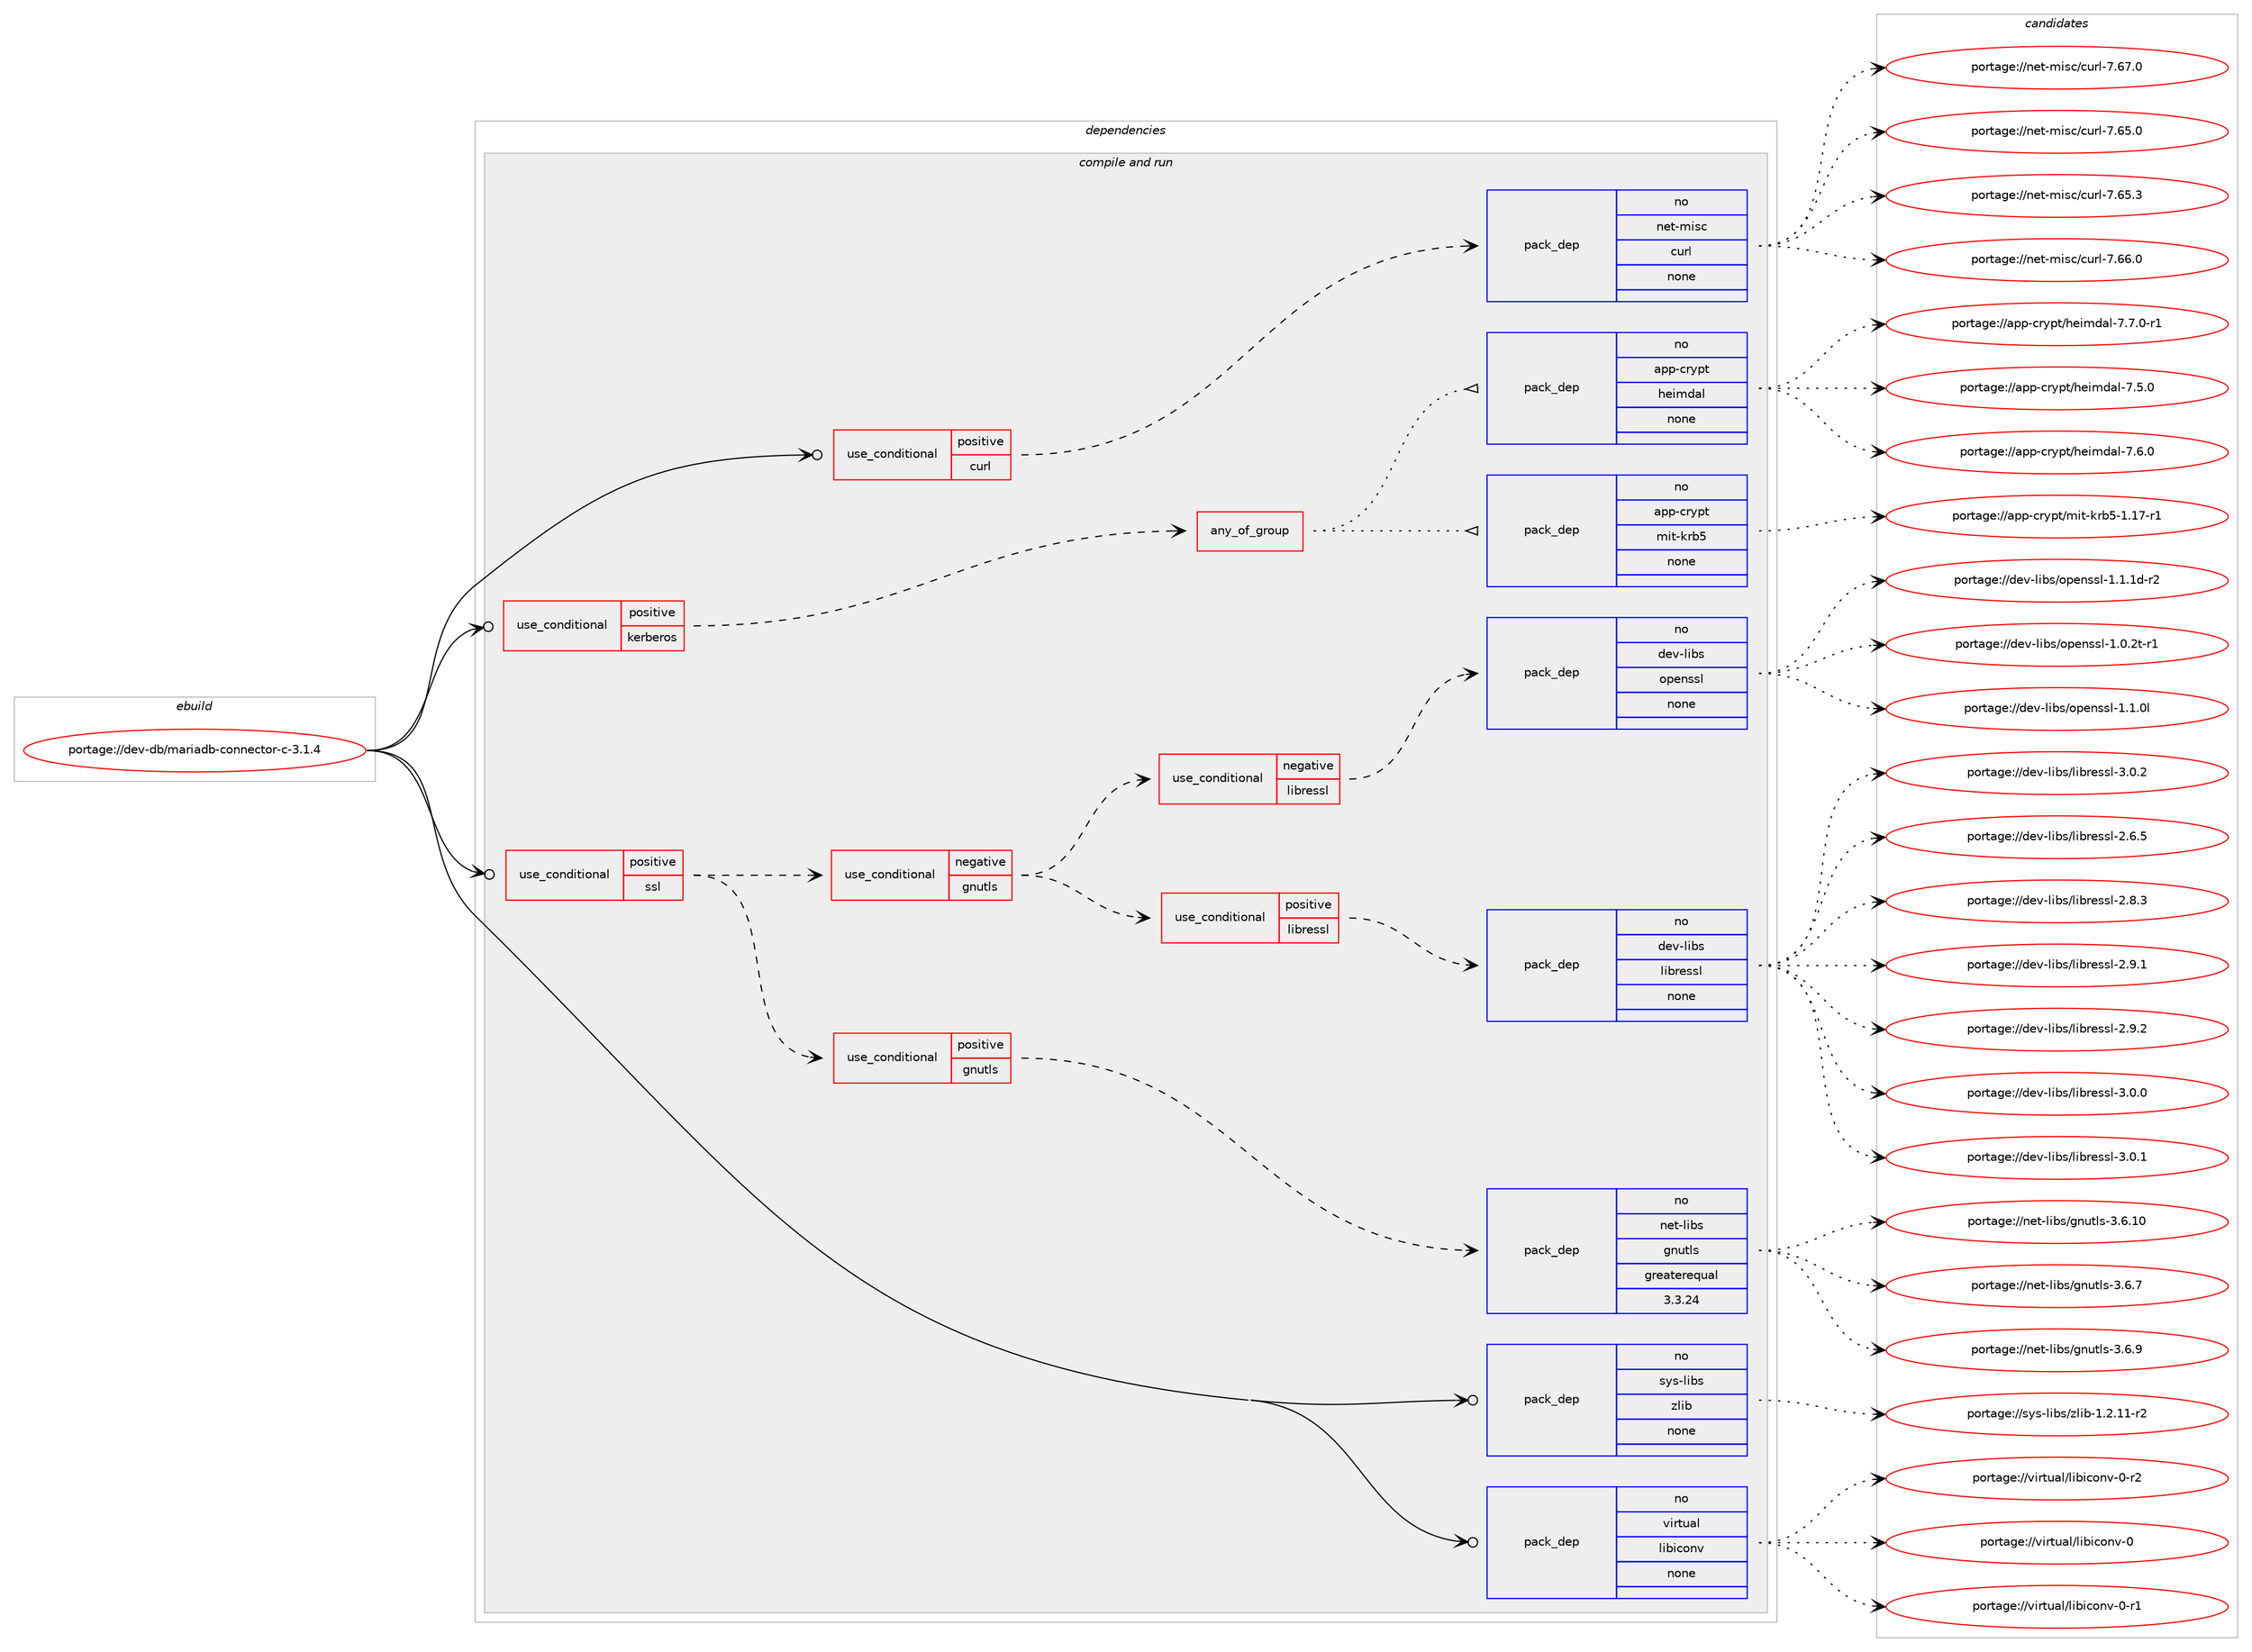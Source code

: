 digraph prolog {

# *************
# Graph options
# *************

newrank=true;
concentrate=true;
compound=true;
graph [rankdir=LR,fontname=Helvetica,fontsize=10,ranksep=1.5];#, ranksep=2.5, nodesep=0.2];
edge  [arrowhead=vee];
node  [fontname=Helvetica,fontsize=10];

# **********
# The ebuild
# **********

subgraph cluster_leftcol {
color=gray;
rank=same;
label=<<i>ebuild</i>>;
id [label="portage://dev-db/mariadb-connector-c-3.1.4", color=red, width=4, href="../dev-db/mariadb-connector-c-3.1.4.svg"];
}

# ****************
# The dependencies
# ****************

subgraph cluster_midcol {
color=gray;
label=<<i>dependencies</i>>;
subgraph cluster_compile {
fillcolor="#eeeeee";
style=filled;
label=<<i>compile</i>>;
}
subgraph cluster_compileandrun {
fillcolor="#eeeeee";
style=filled;
label=<<i>compile and run</i>>;
subgraph cond12381 {
dependency54602 [label=<<TABLE BORDER="0" CELLBORDER="1" CELLSPACING="0" CELLPADDING="4"><TR><TD ROWSPAN="3" CELLPADDING="10">use_conditional</TD></TR><TR><TD>positive</TD></TR><TR><TD>curl</TD></TR></TABLE>>, shape=none, color=red];
subgraph pack41045 {
dependency54603 [label=<<TABLE BORDER="0" CELLBORDER="1" CELLSPACING="0" CELLPADDING="4" WIDTH="220"><TR><TD ROWSPAN="6" CELLPADDING="30">pack_dep</TD></TR><TR><TD WIDTH="110">no</TD></TR><TR><TD>net-misc</TD></TR><TR><TD>curl</TD></TR><TR><TD>none</TD></TR><TR><TD></TD></TR></TABLE>>, shape=none, color=blue];
}
dependency54602:e -> dependency54603:w [weight=20,style="dashed",arrowhead="vee"];
}
id:e -> dependency54602:w [weight=20,style="solid",arrowhead="odotvee"];
subgraph cond12382 {
dependency54604 [label=<<TABLE BORDER="0" CELLBORDER="1" CELLSPACING="0" CELLPADDING="4"><TR><TD ROWSPAN="3" CELLPADDING="10">use_conditional</TD></TR><TR><TD>positive</TD></TR><TR><TD>kerberos</TD></TR></TABLE>>, shape=none, color=red];
subgraph any1146 {
dependency54605 [label=<<TABLE BORDER="0" CELLBORDER="1" CELLSPACING="0" CELLPADDING="4"><TR><TD CELLPADDING="10">any_of_group</TD></TR></TABLE>>, shape=none, color=red];subgraph pack41046 {
dependency54606 [label=<<TABLE BORDER="0" CELLBORDER="1" CELLSPACING="0" CELLPADDING="4" WIDTH="220"><TR><TD ROWSPAN="6" CELLPADDING="30">pack_dep</TD></TR><TR><TD WIDTH="110">no</TD></TR><TR><TD>app-crypt</TD></TR><TR><TD>mit-krb5</TD></TR><TR><TD>none</TD></TR><TR><TD></TD></TR></TABLE>>, shape=none, color=blue];
}
dependency54605:e -> dependency54606:w [weight=20,style="dotted",arrowhead="oinv"];
subgraph pack41047 {
dependency54607 [label=<<TABLE BORDER="0" CELLBORDER="1" CELLSPACING="0" CELLPADDING="4" WIDTH="220"><TR><TD ROWSPAN="6" CELLPADDING="30">pack_dep</TD></TR><TR><TD WIDTH="110">no</TD></TR><TR><TD>app-crypt</TD></TR><TR><TD>heimdal</TD></TR><TR><TD>none</TD></TR><TR><TD></TD></TR></TABLE>>, shape=none, color=blue];
}
dependency54605:e -> dependency54607:w [weight=20,style="dotted",arrowhead="oinv"];
}
dependency54604:e -> dependency54605:w [weight=20,style="dashed",arrowhead="vee"];
}
id:e -> dependency54604:w [weight=20,style="solid",arrowhead="odotvee"];
subgraph cond12383 {
dependency54608 [label=<<TABLE BORDER="0" CELLBORDER="1" CELLSPACING="0" CELLPADDING="4"><TR><TD ROWSPAN="3" CELLPADDING="10">use_conditional</TD></TR><TR><TD>positive</TD></TR><TR><TD>ssl</TD></TR></TABLE>>, shape=none, color=red];
subgraph cond12384 {
dependency54609 [label=<<TABLE BORDER="0" CELLBORDER="1" CELLSPACING="0" CELLPADDING="4"><TR><TD ROWSPAN="3" CELLPADDING="10">use_conditional</TD></TR><TR><TD>positive</TD></TR><TR><TD>gnutls</TD></TR></TABLE>>, shape=none, color=red];
subgraph pack41048 {
dependency54610 [label=<<TABLE BORDER="0" CELLBORDER="1" CELLSPACING="0" CELLPADDING="4" WIDTH="220"><TR><TD ROWSPAN="6" CELLPADDING="30">pack_dep</TD></TR><TR><TD WIDTH="110">no</TD></TR><TR><TD>net-libs</TD></TR><TR><TD>gnutls</TD></TR><TR><TD>greaterequal</TD></TR><TR><TD>3.3.24</TD></TR></TABLE>>, shape=none, color=blue];
}
dependency54609:e -> dependency54610:w [weight=20,style="dashed",arrowhead="vee"];
}
dependency54608:e -> dependency54609:w [weight=20,style="dashed",arrowhead="vee"];
subgraph cond12385 {
dependency54611 [label=<<TABLE BORDER="0" CELLBORDER="1" CELLSPACING="0" CELLPADDING="4"><TR><TD ROWSPAN="3" CELLPADDING="10">use_conditional</TD></TR><TR><TD>negative</TD></TR><TR><TD>gnutls</TD></TR></TABLE>>, shape=none, color=red];
subgraph cond12386 {
dependency54612 [label=<<TABLE BORDER="0" CELLBORDER="1" CELLSPACING="0" CELLPADDING="4"><TR><TD ROWSPAN="3" CELLPADDING="10">use_conditional</TD></TR><TR><TD>positive</TD></TR><TR><TD>libressl</TD></TR></TABLE>>, shape=none, color=red];
subgraph pack41049 {
dependency54613 [label=<<TABLE BORDER="0" CELLBORDER="1" CELLSPACING="0" CELLPADDING="4" WIDTH="220"><TR><TD ROWSPAN="6" CELLPADDING="30">pack_dep</TD></TR><TR><TD WIDTH="110">no</TD></TR><TR><TD>dev-libs</TD></TR><TR><TD>libressl</TD></TR><TR><TD>none</TD></TR><TR><TD></TD></TR></TABLE>>, shape=none, color=blue];
}
dependency54612:e -> dependency54613:w [weight=20,style="dashed",arrowhead="vee"];
}
dependency54611:e -> dependency54612:w [weight=20,style="dashed",arrowhead="vee"];
subgraph cond12387 {
dependency54614 [label=<<TABLE BORDER="0" CELLBORDER="1" CELLSPACING="0" CELLPADDING="4"><TR><TD ROWSPAN="3" CELLPADDING="10">use_conditional</TD></TR><TR><TD>negative</TD></TR><TR><TD>libressl</TD></TR></TABLE>>, shape=none, color=red];
subgraph pack41050 {
dependency54615 [label=<<TABLE BORDER="0" CELLBORDER="1" CELLSPACING="0" CELLPADDING="4" WIDTH="220"><TR><TD ROWSPAN="6" CELLPADDING="30">pack_dep</TD></TR><TR><TD WIDTH="110">no</TD></TR><TR><TD>dev-libs</TD></TR><TR><TD>openssl</TD></TR><TR><TD>none</TD></TR><TR><TD></TD></TR></TABLE>>, shape=none, color=blue];
}
dependency54614:e -> dependency54615:w [weight=20,style="dashed",arrowhead="vee"];
}
dependency54611:e -> dependency54614:w [weight=20,style="dashed",arrowhead="vee"];
}
dependency54608:e -> dependency54611:w [weight=20,style="dashed",arrowhead="vee"];
}
id:e -> dependency54608:w [weight=20,style="solid",arrowhead="odotvee"];
subgraph pack41051 {
dependency54616 [label=<<TABLE BORDER="0" CELLBORDER="1" CELLSPACING="0" CELLPADDING="4" WIDTH="220"><TR><TD ROWSPAN="6" CELLPADDING="30">pack_dep</TD></TR><TR><TD WIDTH="110">no</TD></TR><TR><TD>sys-libs</TD></TR><TR><TD>zlib</TD></TR><TR><TD>none</TD></TR><TR><TD></TD></TR></TABLE>>, shape=none, color=blue];
}
id:e -> dependency54616:w [weight=20,style="solid",arrowhead="odotvee"];
subgraph pack41052 {
dependency54617 [label=<<TABLE BORDER="0" CELLBORDER="1" CELLSPACING="0" CELLPADDING="4" WIDTH="220"><TR><TD ROWSPAN="6" CELLPADDING="30">pack_dep</TD></TR><TR><TD WIDTH="110">no</TD></TR><TR><TD>virtual</TD></TR><TR><TD>libiconv</TD></TR><TR><TD>none</TD></TR><TR><TD></TD></TR></TABLE>>, shape=none, color=blue];
}
id:e -> dependency54617:w [weight=20,style="solid",arrowhead="odotvee"];
}
subgraph cluster_run {
fillcolor="#eeeeee";
style=filled;
label=<<i>run</i>>;
}
}

# **************
# The candidates
# **************

subgraph cluster_choices {
rank=same;
color=gray;
label=<<i>candidates</i>>;

subgraph choice41045 {
color=black;
nodesep=1;
choiceportage1101011164510910511599479911711410845554654534648 [label="portage://net-misc/curl-7.65.0", color=red, width=4,href="../net-misc/curl-7.65.0.svg"];
choiceportage1101011164510910511599479911711410845554654534651 [label="portage://net-misc/curl-7.65.3", color=red, width=4,href="../net-misc/curl-7.65.3.svg"];
choiceportage1101011164510910511599479911711410845554654544648 [label="portage://net-misc/curl-7.66.0", color=red, width=4,href="../net-misc/curl-7.66.0.svg"];
choiceportage1101011164510910511599479911711410845554654554648 [label="portage://net-misc/curl-7.67.0", color=red, width=4,href="../net-misc/curl-7.67.0.svg"];
dependency54603:e -> choiceportage1101011164510910511599479911711410845554654534648:w [style=dotted,weight="100"];
dependency54603:e -> choiceportage1101011164510910511599479911711410845554654534651:w [style=dotted,weight="100"];
dependency54603:e -> choiceportage1101011164510910511599479911711410845554654544648:w [style=dotted,weight="100"];
dependency54603:e -> choiceportage1101011164510910511599479911711410845554654554648:w [style=dotted,weight="100"];
}
subgraph choice41046 {
color=black;
nodesep=1;
choiceportage9711211245991141211121164710910511645107114985345494649554511449 [label="portage://app-crypt/mit-krb5-1.17-r1", color=red, width=4,href="../app-crypt/mit-krb5-1.17-r1.svg"];
dependency54606:e -> choiceportage9711211245991141211121164710910511645107114985345494649554511449:w [style=dotted,weight="100"];
}
subgraph choice41047 {
color=black;
nodesep=1;
choiceportage9711211245991141211121164710410110510910097108455546534648 [label="portage://app-crypt/heimdal-7.5.0", color=red, width=4,href="../app-crypt/heimdal-7.5.0.svg"];
choiceportage9711211245991141211121164710410110510910097108455546544648 [label="portage://app-crypt/heimdal-7.6.0", color=red, width=4,href="../app-crypt/heimdal-7.6.0.svg"];
choiceportage97112112459911412111211647104101105109100971084555465546484511449 [label="portage://app-crypt/heimdal-7.7.0-r1", color=red, width=4,href="../app-crypt/heimdal-7.7.0-r1.svg"];
dependency54607:e -> choiceportage9711211245991141211121164710410110510910097108455546534648:w [style=dotted,weight="100"];
dependency54607:e -> choiceportage9711211245991141211121164710410110510910097108455546544648:w [style=dotted,weight="100"];
dependency54607:e -> choiceportage97112112459911412111211647104101105109100971084555465546484511449:w [style=dotted,weight="100"];
}
subgraph choice41048 {
color=black;
nodesep=1;
choiceportage11010111645108105981154710311011711610811545514654464948 [label="portage://net-libs/gnutls-3.6.10", color=red, width=4,href="../net-libs/gnutls-3.6.10.svg"];
choiceportage110101116451081059811547103110117116108115455146544655 [label="portage://net-libs/gnutls-3.6.7", color=red, width=4,href="../net-libs/gnutls-3.6.7.svg"];
choiceportage110101116451081059811547103110117116108115455146544657 [label="portage://net-libs/gnutls-3.6.9", color=red, width=4,href="../net-libs/gnutls-3.6.9.svg"];
dependency54610:e -> choiceportage11010111645108105981154710311011711610811545514654464948:w [style=dotted,weight="100"];
dependency54610:e -> choiceportage110101116451081059811547103110117116108115455146544655:w [style=dotted,weight="100"];
dependency54610:e -> choiceportage110101116451081059811547103110117116108115455146544657:w [style=dotted,weight="100"];
}
subgraph choice41049 {
color=black;
nodesep=1;
choiceportage10010111845108105981154710810598114101115115108455046544653 [label="portage://dev-libs/libressl-2.6.5", color=red, width=4,href="../dev-libs/libressl-2.6.5.svg"];
choiceportage10010111845108105981154710810598114101115115108455046564651 [label="portage://dev-libs/libressl-2.8.3", color=red, width=4,href="../dev-libs/libressl-2.8.3.svg"];
choiceportage10010111845108105981154710810598114101115115108455046574649 [label="portage://dev-libs/libressl-2.9.1", color=red, width=4,href="../dev-libs/libressl-2.9.1.svg"];
choiceportage10010111845108105981154710810598114101115115108455046574650 [label="portage://dev-libs/libressl-2.9.2", color=red, width=4,href="../dev-libs/libressl-2.9.2.svg"];
choiceportage10010111845108105981154710810598114101115115108455146484648 [label="portage://dev-libs/libressl-3.0.0", color=red, width=4,href="../dev-libs/libressl-3.0.0.svg"];
choiceportage10010111845108105981154710810598114101115115108455146484649 [label="portage://dev-libs/libressl-3.0.1", color=red, width=4,href="../dev-libs/libressl-3.0.1.svg"];
choiceportage10010111845108105981154710810598114101115115108455146484650 [label="portage://dev-libs/libressl-3.0.2", color=red, width=4,href="../dev-libs/libressl-3.0.2.svg"];
dependency54613:e -> choiceportage10010111845108105981154710810598114101115115108455046544653:w [style=dotted,weight="100"];
dependency54613:e -> choiceportage10010111845108105981154710810598114101115115108455046564651:w [style=dotted,weight="100"];
dependency54613:e -> choiceportage10010111845108105981154710810598114101115115108455046574649:w [style=dotted,weight="100"];
dependency54613:e -> choiceportage10010111845108105981154710810598114101115115108455046574650:w [style=dotted,weight="100"];
dependency54613:e -> choiceportage10010111845108105981154710810598114101115115108455146484648:w [style=dotted,weight="100"];
dependency54613:e -> choiceportage10010111845108105981154710810598114101115115108455146484649:w [style=dotted,weight="100"];
dependency54613:e -> choiceportage10010111845108105981154710810598114101115115108455146484650:w [style=dotted,weight="100"];
}
subgraph choice41050 {
color=black;
nodesep=1;
choiceportage1001011184510810598115471111121011101151151084549464846501164511449 [label="portage://dev-libs/openssl-1.0.2t-r1", color=red, width=4,href="../dev-libs/openssl-1.0.2t-r1.svg"];
choiceportage100101118451081059811547111112101110115115108454946494648108 [label="portage://dev-libs/openssl-1.1.0l", color=red, width=4,href="../dev-libs/openssl-1.1.0l.svg"];
choiceportage1001011184510810598115471111121011101151151084549464946491004511450 [label="portage://dev-libs/openssl-1.1.1d-r2", color=red, width=4,href="../dev-libs/openssl-1.1.1d-r2.svg"];
dependency54615:e -> choiceportage1001011184510810598115471111121011101151151084549464846501164511449:w [style=dotted,weight="100"];
dependency54615:e -> choiceportage100101118451081059811547111112101110115115108454946494648108:w [style=dotted,weight="100"];
dependency54615:e -> choiceportage1001011184510810598115471111121011101151151084549464946491004511450:w [style=dotted,weight="100"];
}
subgraph choice41051 {
color=black;
nodesep=1;
choiceportage11512111545108105981154712210810598454946504649494511450 [label="portage://sys-libs/zlib-1.2.11-r2", color=red, width=4,href="../sys-libs/zlib-1.2.11-r2.svg"];
dependency54616:e -> choiceportage11512111545108105981154712210810598454946504649494511450:w [style=dotted,weight="100"];
}
subgraph choice41052 {
color=black;
nodesep=1;
choiceportage118105114116117971084710810598105991111101184548 [label="portage://virtual/libiconv-0", color=red, width=4,href="../virtual/libiconv-0.svg"];
choiceportage1181051141161179710847108105981059911111011845484511449 [label="portage://virtual/libiconv-0-r1", color=red, width=4,href="../virtual/libiconv-0-r1.svg"];
choiceportage1181051141161179710847108105981059911111011845484511450 [label="portage://virtual/libiconv-0-r2", color=red, width=4,href="../virtual/libiconv-0-r2.svg"];
dependency54617:e -> choiceportage118105114116117971084710810598105991111101184548:w [style=dotted,weight="100"];
dependency54617:e -> choiceportage1181051141161179710847108105981059911111011845484511449:w [style=dotted,weight="100"];
dependency54617:e -> choiceportage1181051141161179710847108105981059911111011845484511450:w [style=dotted,weight="100"];
}
}

}
